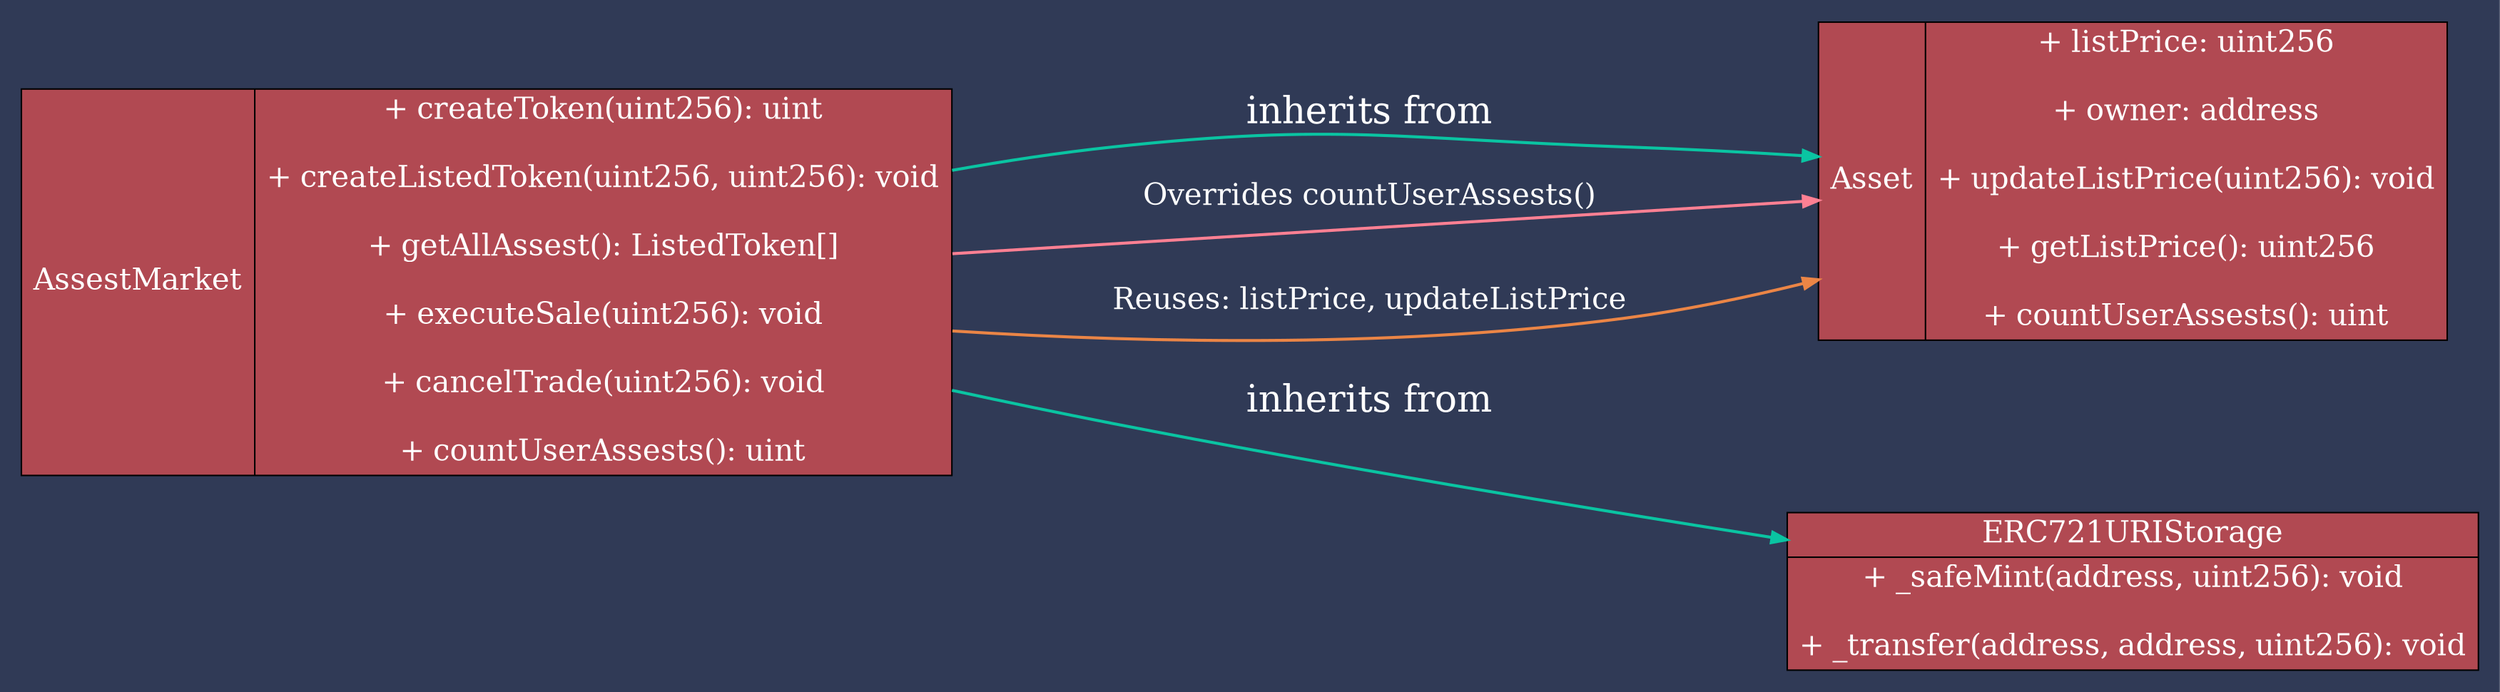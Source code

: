 digraph G {
  graph [   rankdir = "LR", ratio = "auto"
          , page = "40", ranksep = 3
          , nodesep = 1.5
          , bgcolor="#303a56"
          , pad="0.2"
        ];

  // Define the nodes for contracts
  "Asset" [label = "{Asset|+ listPrice: uint256\n\n+ owner: address\n\n+ updateListPrice(uint256): void\n\n+ getListPrice(): uint256\n\n+ countUserAssests(): uint}"
                    , fontsize=20
                    , fontcolor="white"
                    , style=filled
                    , fillcolor="#b14952"
                    
                    
          ];

  "AssestMarket" [label = "{AssestMarket|+ createToken(uint256): uint\n\n+ createListedToken(uint256, uint256): void\n\n+ getAllAssest(): ListedToken[]\n\n+ executeSale(uint256): void\n\n+ cancelTrade(uint256): void\n\n+ countUserAssests(): uint}"
                          , fontsize=20
                          , fontcolor="white"
                          , style=filled
                          , fillcolor="#b14952"
                 ];

  "ERC721URIStorage" [label = "ERC721URIStorage|+ _safeMint(address, uint256): void\n\n+ _transfer(address, address, uint256): void"
                              , fontsize=20
                              , fontcolor="white"
                              , style=filled
                              , fillcolor="#b14952"
                              
                     ];

  // Inheritance relationships with labels
  "AssestMarket" -> "Asset" [label = "inherits from", style=solid
                                     , fontsize=25
                                     , penwidth=2
                                     , fontcolor="white"
                                     , color="#0ac4a2"
                            ];
  "AssestMarket" -> "ERC721URIStorage" [label = "inherits from", style=solid
                                                , fontsize=25
                                                , penwidth=2
                                                , fontcolor="white"
                                                , color="#0ac4a2"
                                       ];

  // Override and Code Reusability
  "AssestMarket" -> "Asset" [label = "Overrides countUserAssests()"
                                     , color="#ff8093", style=solid
                                     , fontsize=20
                                     , penwidth=2
                                     , fontcolor="white"
                            ];
  "AssestMarket" -> "Asset" [label = "Reuses: listPrice, updateListPrice"
                                     , color="#eb8546" , style=solid
                                     , fontsize=20
                                     , penwidth=2
                                     , fontcolor="white"
                            ];

  // Adding details about each contract
  "Asset" [shape=record];
  "AssestMarket" [shape=record];
  "ERC721URIStorage" [shape=record];

  // Additional styling for the layout
  node [shape=box, style=filled, color=lightgrey];
}